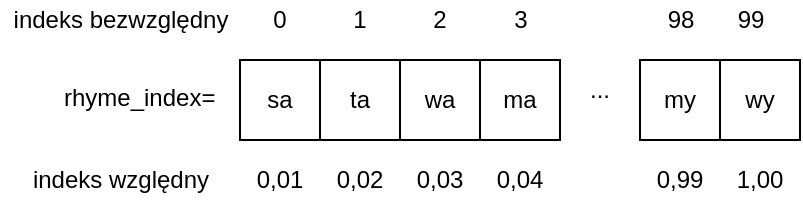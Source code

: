 <mxfile pages="1" version="11.2.9" type="github"><diagram id="AgYpKDpjN-kL7pyHmrB9" name="Page-1"><mxGraphModel dx="633" dy="354" grid="1" gridSize="10" guides="1" tooltips="1" connect="1" arrows="1" fold="1" page="1" pageScale="1" pageWidth="850" pageHeight="1100" math="0" shadow="0"><root><mxCell id="0"/><mxCell id="1" parent="0"/><mxCell id="GSLBpqbX0ZqhrRp-Jb9P-1" value="" style="whiteSpace=wrap;html=1;aspect=fixed;" parent="1" vertex="1"><mxGeometry x="120" y="120" width="40" height="40" as="geometry"/></mxCell><mxCell id="GSLBpqbX0ZqhrRp-Jb9P-2" value="" style="whiteSpace=wrap;html=1;aspect=fixed;" parent="1" vertex="1"><mxGeometry x="160" y="120" width="40" height="40" as="geometry"/></mxCell><mxCell id="GSLBpqbX0ZqhrRp-Jb9P-3" value="" style="whiteSpace=wrap;html=1;aspect=fixed;" parent="1" vertex="1"><mxGeometry x="200" y="120" width="40" height="40" as="geometry"/></mxCell><mxCell id="GSLBpqbX0ZqhrRp-Jb9P-4" value="ma" style="whiteSpace=wrap;html=1;aspect=fixed;" parent="1" vertex="1"><mxGeometry x="240" y="120" width="40" height="40" as="geometry"/></mxCell><mxCell id="GSLBpqbX0ZqhrRp-Jb9P-6" value="..." style="text;html=1;strokeColor=none;fillColor=none;align=center;verticalAlign=middle;whiteSpace=wrap;rounded=0;" parent="1" vertex="1"><mxGeometry x="280" y="120" width="40" height="30" as="geometry"/></mxCell><mxCell id="GSLBpqbX0ZqhrRp-Jb9P-7" value="my" style="whiteSpace=wrap;html=1;aspect=fixed;" parent="1" vertex="1"><mxGeometry x="320" y="120" width="40" height="40" as="geometry"/></mxCell><mxCell id="GSLBpqbX0ZqhrRp-Jb9P-8" value="wy" style="whiteSpace=wrap;html=1;aspect=fixed;" parent="1" vertex="1"><mxGeometry x="360" y="120" width="40" height="40" as="geometry"/></mxCell><mxCell id="GSLBpqbX0ZqhrRp-Jb9P-9" value="0" style="text;html=1;strokeColor=none;fillColor=none;align=center;verticalAlign=middle;whiteSpace=wrap;rounded=0;" parent="1" vertex="1"><mxGeometry x="130" y="90" width="20" height="20" as="geometry"/></mxCell><mxCell id="GSLBpqbX0ZqhrRp-Jb9P-12" value="1" style="text;html=1;strokeColor=none;fillColor=none;align=center;verticalAlign=middle;whiteSpace=wrap;rounded=0;" parent="1" vertex="1"><mxGeometry x="170" y="90" width="20" height="20" as="geometry"/></mxCell><mxCell id="GSLBpqbX0ZqhrRp-Jb9P-13" value="2" style="text;html=1;strokeColor=none;fillColor=none;align=center;verticalAlign=middle;whiteSpace=wrap;rounded=0;" parent="1" vertex="1"><mxGeometry x="210" y="90" width="20" height="20" as="geometry"/></mxCell><mxCell id="GSLBpqbX0ZqhrRp-Jb9P-14" value="3" style="text;html=1;resizable=0;points=[];autosize=1;align=center;verticalAlign=top;spacingTop=-4;" parent="1" vertex="1"><mxGeometry x="250" y="90" width="20" height="20" as="geometry"/></mxCell><mxCell id="GSLBpqbX0ZqhrRp-Jb9P-15" value="98" style="text;html=1;resizable=0;points=[];autosize=1;align=center;verticalAlign=top;spacingTop=-4;" parent="1" vertex="1"><mxGeometry x="325" y="90" width="30" height="20" as="geometry"/></mxCell><mxCell id="GSLBpqbX0ZqhrRp-Jb9P-16" value="99" style="text;html=1;resizable=0;points=[];autosize=1;align=center;verticalAlign=top;spacingTop=-4;" parent="1" vertex="1"><mxGeometry x="360" y="90" width="30" height="20" as="geometry"/></mxCell><mxCell id="GSLBpqbX0ZqhrRp-Jb9P-17" value="sa" style="text;html=1;strokeColor=none;fillColor=none;align=center;verticalAlign=middle;whiteSpace=wrap;rounded=0;" parent="1" vertex="1"><mxGeometry x="130" y="130" width="20" height="20" as="geometry"/></mxCell><mxCell id="GSLBpqbX0ZqhrRp-Jb9P-18" value="ta" style="text;html=1;strokeColor=none;fillColor=none;align=center;verticalAlign=middle;whiteSpace=wrap;rounded=0;" parent="1" vertex="1"><mxGeometry x="170" y="130" width="20" height="20" as="geometry"/></mxCell><mxCell id="GSLBpqbX0ZqhrRp-Jb9P-19" value="wa" style="text;html=1;strokeColor=none;fillColor=none;align=center;verticalAlign=middle;whiteSpace=wrap;rounded=0;" parent="1" vertex="1"><mxGeometry x="210" y="130" width="20" height="20" as="geometry"/></mxCell><mxCell id="GSLBpqbX0ZqhrRp-Jb9P-21" value="0,01" style="text;html=1;strokeColor=none;fillColor=none;align=center;verticalAlign=middle;whiteSpace=wrap;rounded=0;" parent="1" vertex="1"><mxGeometry x="130" y="170" width="20" height="20" as="geometry"/></mxCell><mxCell id="GSLBpqbX0ZqhrRp-Jb9P-23" value="0,02" style="text;html=1;strokeColor=none;fillColor=none;align=center;verticalAlign=middle;whiteSpace=wrap;rounded=0;" parent="1" vertex="1"><mxGeometry x="170" y="170" width="20" height="20" as="geometry"/></mxCell><mxCell id="GSLBpqbX0ZqhrRp-Jb9P-25" value="0,03" style="text;html=1;strokeColor=none;fillColor=none;align=center;verticalAlign=middle;whiteSpace=wrap;rounded=0;" parent="1" vertex="1"><mxGeometry x="210" y="170" width="20" height="20" as="geometry"/></mxCell><mxCell id="GSLBpqbX0ZqhrRp-Jb9P-26" value="0,99" style="text;html=1;strokeColor=none;fillColor=none;align=center;verticalAlign=middle;whiteSpace=wrap;rounded=0;" parent="1" vertex="1"><mxGeometry x="330" y="170" width="20" height="20" as="geometry"/></mxCell><mxCell id="GSLBpqbX0ZqhrRp-Jb9P-27" value="1,00" style="text;html=1;strokeColor=none;fillColor=none;align=center;verticalAlign=middle;whiteSpace=wrap;rounded=0;" parent="1" vertex="1"><mxGeometry x="370" y="170" width="20" height="20" as="geometry"/></mxCell><mxCell id="GSLBpqbX0ZqhrRp-Jb9P-28" value="rhyme_index=" style="text;html=1;resizable=0;points=[];autosize=1;align=left;verticalAlign=top;spacingTop=-4;" parent="1" vertex="1"><mxGeometry x="30" y="129" width="90" height="20" as="geometry"/></mxCell><mxCell id="GSLBpqbX0ZqhrRp-Jb9P-29" value="indeks bezwzględny" style="text;html=1;resizable=0;points=[];autosize=1;align=center;verticalAlign=top;spacingTop=-4;" parent="1" vertex="1"><mxGeometry y="90" width="120" height="20" as="geometry"/></mxCell><mxCell id="GSLBpqbX0ZqhrRp-Jb9P-30" value="indeks względny" style="text;html=1;resizable=0;points=[];autosize=1;align=center;verticalAlign=top;spacingTop=-4;" parent="1" vertex="1"><mxGeometry x="10" y="170" width="100" height="20" as="geometry"/></mxCell><mxCell id="s0o3rjGJG_XcH7jgpY7b-1" value="0,04" style="text;html=1;strokeColor=none;fillColor=none;align=center;verticalAlign=middle;whiteSpace=wrap;rounded=0;" vertex="1" parent="1"><mxGeometry x="250" y="170" width="20" height="20" as="geometry"/></mxCell></root></mxGraphModel></diagram></mxfile>